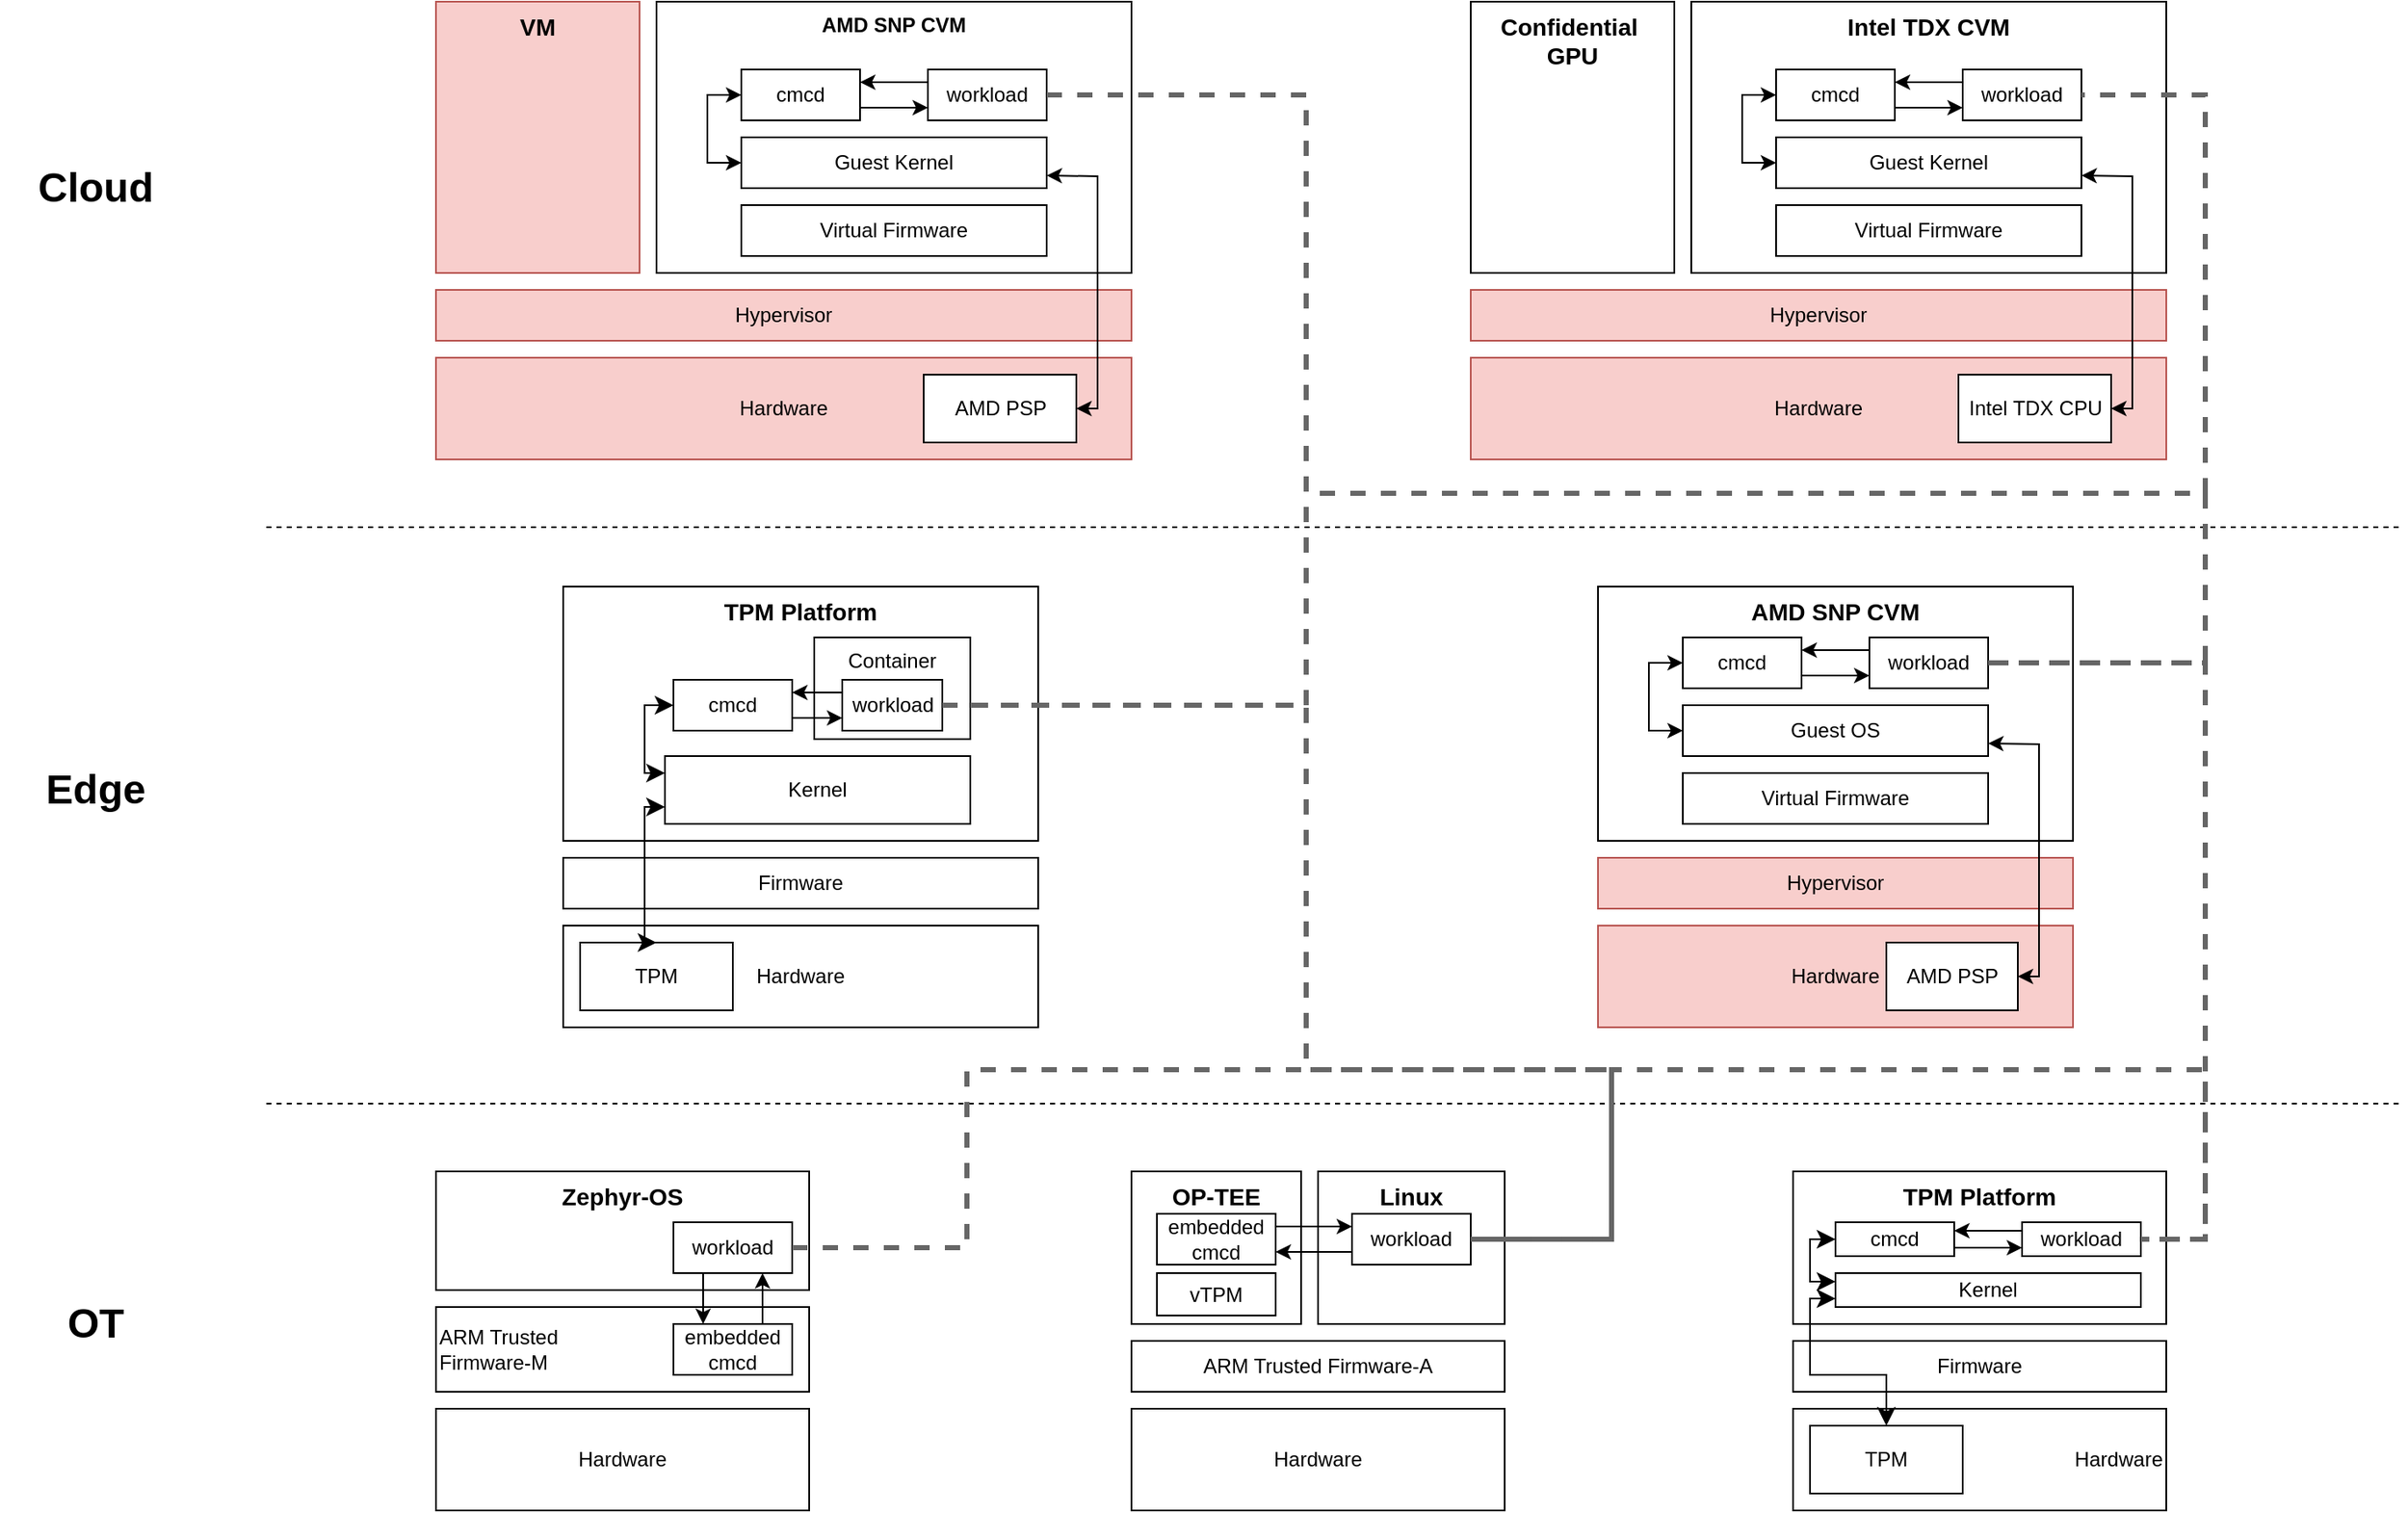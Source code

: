 <mxfile scale="2" border="0" version="24.7.17">
  <diagram name="Page-1" id="OxwELPkRuPZfao9SOM4j">
    <mxGraphModel dx="3651" dy="2178" grid="1" gridSize="10" guides="1" tooltips="1" connect="1" arrows="1" fold="1" page="1" pageScale="1" pageWidth="1654" pageHeight="1169" math="0" shadow="0">
      <root>
        <mxCell id="0" />
        <mxCell id="1" parent="0" />
        <mxCell id="dHFBTO0-IWhfo0u__WxC-31" value="&lt;div style=&quot;font-size: 14px;&quot;&gt;&lt;b style=&quot;background-color: initial;&quot;&gt;TPM Platform&lt;/b&gt;&lt;br&gt;&lt;/div&gt;" style="rounded=0;whiteSpace=wrap;html=1;verticalAlign=top;" parent="1" vertex="1">
          <mxGeometry x="372" y="465" width="280" height="150" as="geometry" />
        </mxCell>
        <mxCell id="dHFBTO0-IWhfo0u__WxC-124" value="Container" style="rounded=0;whiteSpace=wrap;html=1;verticalAlign=top;" parent="1" vertex="1">
          <mxGeometry x="520" y="495" width="91.99" height="60" as="geometry" />
        </mxCell>
        <mxCell id="2" value="&lt;div style=&quot;font-size: 14px;&quot;&gt;&lt;b&gt;Intel TDX CVM&lt;/b&gt;&lt;/div&gt;" style="rounded=0;whiteSpace=wrap;html=1;verticalAlign=top;" parent="1" vertex="1">
          <mxGeometry x="1037" y="120" width="280" height="160" as="geometry" />
        </mxCell>
        <mxCell id="3" value="Hardware" style="rounded=0;whiteSpace=wrap;html=1;fillColor=#f8cecc;strokeColor=#b85450;" parent="1" vertex="1">
          <mxGeometry x="907" y="330" width="410" height="60" as="geometry" />
        </mxCell>
        <mxCell id="4" value="Intel TDX CPU" style="rounded=0;whiteSpace=wrap;html=1;" parent="1" vertex="1">
          <mxGeometry x="1194.5" y="340" width="90" height="40" as="geometry" />
        </mxCell>
        <mxCell id="5" value="Hypervisor" style="rounded=0;whiteSpace=wrap;html=1;fillColor=#f8cecc;strokeColor=#b85450;" parent="1" vertex="1">
          <mxGeometry x="907" y="290" width="410" height="30" as="geometry" />
        </mxCell>
        <mxCell id="6" value="&lt;div style=&quot;font-size: 14px;&quot;&gt;&lt;b&gt;Confidential&amp;nbsp;&lt;/b&gt;&lt;/div&gt;&lt;div style=&quot;font-size: 14px;&quot;&gt;&lt;b&gt;GPU&lt;/b&gt;&lt;/div&gt;" style="rounded=0;whiteSpace=wrap;html=1;verticalAlign=top;" parent="1" vertex="1">
          <mxGeometry x="907" y="120" width="120" height="160" as="geometry" />
        </mxCell>
        <mxCell id="7" value="Virtual Firmware" style="rounded=0;whiteSpace=wrap;html=1;" parent="1" vertex="1">
          <mxGeometry x="1087" y="240" width="180" height="30" as="geometry" />
        </mxCell>
        <mxCell id="9" value="cmcd" style="rounded=0;whiteSpace=wrap;html=1;" parent="1" vertex="1">
          <mxGeometry x="1087" y="160" width="70" height="30" as="geometry" />
        </mxCell>
        <mxCell id="10" value="workload" style="rounded=0;whiteSpace=wrap;html=1;" parent="1" vertex="1">
          <mxGeometry x="1197" y="160" width="70" height="30" as="geometry" />
        </mxCell>
        <mxCell id="12" value="Guest Kernel" style="rounded=0;whiteSpace=wrap;html=1;" parent="1" vertex="1">
          <mxGeometry x="1087" y="200" width="180" height="30" as="geometry" />
        </mxCell>
        <mxCell id="13" value="" style="endArrow=classic;html=1;rounded=0;exitX=1;exitY=0.75;exitDx=0;exitDy=0;entryX=1;entryY=0.5;entryDx=0;entryDy=0;fillColor=#d5e8d4;strokeColor=#000000;startArrow=classic;startFill=1;" parent="1" source="12" target="4" edge="1">
          <mxGeometry width="50" height="50" relative="1" as="geometry">
            <mxPoint x="1907" y="100" as="sourcePoint" />
            <mxPoint x="1957" y="50" as="targetPoint" />
            <Array as="points">
              <mxPoint x="1297" y="223" />
              <mxPoint x="1297" y="360" />
            </Array>
          </mxGeometry>
        </mxCell>
        <mxCell id="15" value="" style="endArrow=classic;html=1;rounded=0;exitX=0;exitY=0.5;exitDx=0;exitDy=0;entryX=0;entryY=0.5;entryDx=0;entryDy=0;fillColor=#d5e8d4;strokeColor=#000000;startArrow=classic;startFill=1;" parent="1" source="9" target="12" edge="1">
          <mxGeometry width="50" height="50" relative="1" as="geometry">
            <mxPoint x="1557" y="190" as="sourcePoint" />
            <mxPoint x="1575" y="335" as="targetPoint" />
            <Array as="points">
              <mxPoint x="1067" y="175" />
              <mxPoint x="1067" y="215" />
            </Array>
          </mxGeometry>
        </mxCell>
        <mxCell id="dHFBTO0-IWhfo0u__WxC-16" value="" style="endArrow=classic;html=1;rounded=0;exitX=1;exitY=0.75;exitDx=0;exitDy=0;entryX=0;entryY=0.75;entryDx=0;entryDy=0;fillColor=#d5e8d4;strokeColor=#000000;" parent="1" source="9" target="10" edge="1">
          <mxGeometry width="50" height="50" relative="1" as="geometry">
            <mxPoint x="1257" y="320" as="sourcePoint" />
            <mxPoint x="1307" y="270" as="targetPoint" />
          </mxGeometry>
        </mxCell>
        <mxCell id="dHFBTO0-IWhfo0u__WxC-17" value="" style="endArrow=classic;html=1;rounded=0;entryX=1;entryY=0.25;entryDx=0;entryDy=0;exitX=0;exitY=0.25;exitDx=0;exitDy=0;fillColor=#d5e8d4;strokeColor=#000000;" parent="1" source="10" target="9" edge="1">
          <mxGeometry width="50" height="50" relative="1" as="geometry">
            <mxPoint x="1257" y="320" as="sourcePoint" />
            <mxPoint x="1307" y="270" as="targetPoint" />
          </mxGeometry>
        </mxCell>
        <mxCell id="dHFBTO0-IWhfo0u__WxC-19" value="Hardware" style="rounded=0;whiteSpace=wrap;html=1;" parent="1" vertex="1">
          <mxGeometry x="372" y="665" width="280" height="60" as="geometry" />
        </mxCell>
        <mxCell id="dHFBTO0-IWhfo0u__WxC-20" value="TPM" style="rounded=0;whiteSpace=wrap;html=1;" parent="1" vertex="1">
          <mxGeometry x="382" y="675" width="90" height="40" as="geometry" />
        </mxCell>
        <mxCell id="dHFBTO0-IWhfo0u__WxC-21" value="Firmware" style="rounded=0;whiteSpace=wrap;html=1;" parent="1" vertex="1">
          <mxGeometry x="372" y="625" width="280" height="30" as="geometry" />
        </mxCell>
        <mxCell id="dHFBTO0-IWhfo0u__WxC-24" value="cmcd" style="rounded=0;whiteSpace=wrap;html=1;" parent="1" vertex="1">
          <mxGeometry x="437" y="520" width="70" height="30" as="geometry" />
        </mxCell>
        <mxCell id="dHFBTO0-IWhfo0u__WxC-25" value="workload" style="rounded=0;whiteSpace=wrap;html=1;" parent="1" vertex="1">
          <mxGeometry x="536.5" y="520" width="58.99" height="30" as="geometry" />
        </mxCell>
        <mxCell id="dHFBTO0-IWhfo0u__WxC-26" value="Kernel" style="rounded=0;whiteSpace=wrap;html=1;" parent="1" vertex="1">
          <mxGeometry x="431.99" y="565" width="180" height="40" as="geometry" />
        </mxCell>
        <mxCell id="dHFBTO0-IWhfo0u__WxC-29" value="" style="endArrow=classic;html=1;rounded=0;exitX=1;exitY=0.75;exitDx=0;exitDy=0;entryX=0;entryY=0.75;entryDx=0;entryDy=0;fillColor=#d5e8d4;strokeColor=#000000;" parent="1" source="dHFBTO0-IWhfo0u__WxC-24" target="dHFBTO0-IWhfo0u__WxC-25" edge="1">
          <mxGeometry width="50" height="50" relative="1" as="geometry">
            <mxPoint x="601.99" y="685" as="sourcePoint" />
            <mxPoint x="651.99" y="635" as="targetPoint" />
          </mxGeometry>
        </mxCell>
        <mxCell id="dHFBTO0-IWhfo0u__WxC-30" value="" style="endArrow=classic;html=1;rounded=0;entryX=1;entryY=0.25;entryDx=0;entryDy=0;exitX=0;exitY=0.25;exitDx=0;exitDy=0;fillColor=#d5e8d4;strokeColor=#000000;" parent="1" source="dHFBTO0-IWhfo0u__WxC-25" target="dHFBTO0-IWhfo0u__WxC-24" edge="1">
          <mxGeometry width="50" height="50" relative="1" as="geometry">
            <mxPoint x="601.99" y="685" as="sourcePoint" />
            <mxPoint x="651.99" y="635" as="targetPoint" />
          </mxGeometry>
        </mxCell>
        <mxCell id="dHFBTO0-IWhfo0u__WxC-32" value="" style="edgeStyle=segmentEdgeStyle;endArrow=classic;html=1;curved=0;rounded=0;endSize=8;startSize=8;exitX=0.5;exitY=0;exitDx=0;exitDy=0;entryX=0;entryY=0.75;entryDx=0;entryDy=0;startArrow=classic;startFill=1;" parent="1" source="dHFBTO0-IWhfo0u__WxC-20" target="dHFBTO0-IWhfo0u__WxC-26" edge="1">
          <mxGeometry width="50" height="50" relative="1" as="geometry">
            <mxPoint x="362" y="615" as="sourcePoint" />
            <mxPoint x="412" y="565" as="targetPoint" />
            <Array as="points">
              <mxPoint x="420" y="675" />
              <mxPoint x="420" y="595" />
            </Array>
          </mxGeometry>
        </mxCell>
        <mxCell id="dHFBTO0-IWhfo0u__WxC-33" value="" style="edgeStyle=segmentEdgeStyle;endArrow=classic;html=1;curved=0;rounded=0;endSize=8;startSize=8;exitX=0;exitY=0.25;exitDx=0;exitDy=0;entryX=0;entryY=0.5;entryDx=0;entryDy=0;startArrow=classic;startFill=1;" parent="1" source="dHFBTO0-IWhfo0u__WxC-26" target="dHFBTO0-IWhfo0u__WxC-24" edge="1">
          <mxGeometry width="50" height="50" relative="1" as="geometry">
            <mxPoint x="446.99" y="715" as="sourcePoint" />
            <mxPoint x="441.99" y="605" as="targetPoint" />
            <Array as="points">
              <mxPoint x="420" y="575" />
              <mxPoint x="420" y="535" />
            </Array>
          </mxGeometry>
        </mxCell>
        <mxCell id="dHFBTO0-IWhfo0u__WxC-35" value="&lt;b&gt;AMD SNP CVM&lt;/b&gt;" style="rounded=0;whiteSpace=wrap;html=1;verticalAlign=top;" parent="1" vertex="1">
          <mxGeometry x="427" y="120" width="280" height="160" as="geometry" />
        </mxCell>
        <mxCell id="dHFBTO0-IWhfo0u__WxC-36" value="Hardware" style="rounded=0;whiteSpace=wrap;html=1;fillColor=#f8cecc;strokeColor=#b85450;" parent="1" vertex="1">
          <mxGeometry x="297" y="330" width="410" height="60" as="geometry" />
        </mxCell>
        <mxCell id="dHFBTO0-IWhfo0u__WxC-37" value="AMD PSP" style="rounded=0;whiteSpace=wrap;html=1;" parent="1" vertex="1">
          <mxGeometry x="584.5" y="340" width="90" height="40" as="geometry" />
        </mxCell>
        <mxCell id="dHFBTO0-IWhfo0u__WxC-38" value="Hypervisor" style="rounded=0;whiteSpace=wrap;html=1;fillColor=#f8cecc;strokeColor=#b85450;" parent="1" vertex="1">
          <mxGeometry x="297" y="290" width="410" height="30" as="geometry" />
        </mxCell>
        <mxCell id="dHFBTO0-IWhfo0u__WxC-39" value="&lt;div style=&quot;font-size: 14px;&quot;&gt;&lt;b&gt;VM&lt;/b&gt;&lt;/div&gt;" style="rounded=0;whiteSpace=wrap;html=1;fillColor=#f8cecc;strokeColor=#b85450;verticalAlign=top;" parent="1" vertex="1">
          <mxGeometry x="297" y="120" width="120" height="160" as="geometry" />
        </mxCell>
        <mxCell id="dHFBTO0-IWhfo0u__WxC-40" value="Virtual Firmware" style="rounded=0;whiteSpace=wrap;html=1;" parent="1" vertex="1">
          <mxGeometry x="477" y="240" width="180" height="30" as="geometry" />
        </mxCell>
        <mxCell id="dHFBTO0-IWhfo0u__WxC-41" value="cmcd" style="rounded=0;whiteSpace=wrap;html=1;" parent="1" vertex="1">
          <mxGeometry x="477" y="160" width="70" height="30" as="geometry" />
        </mxCell>
        <mxCell id="dHFBTO0-IWhfo0u__WxC-42" value="workload" style="rounded=0;whiteSpace=wrap;html=1;" parent="1" vertex="1">
          <mxGeometry x="587" y="160" width="70" height="30" as="geometry" />
        </mxCell>
        <mxCell id="dHFBTO0-IWhfo0u__WxC-43" value="Guest Kernel" style="rounded=0;whiteSpace=wrap;html=1;" parent="1" vertex="1">
          <mxGeometry x="477" y="200" width="180" height="30" as="geometry" />
        </mxCell>
        <mxCell id="dHFBTO0-IWhfo0u__WxC-44" value="" style="endArrow=classic;html=1;rounded=0;exitX=1;exitY=0.75;exitDx=0;exitDy=0;entryX=1;entryY=0.5;entryDx=0;entryDy=0;fillColor=#d5e8d4;strokeColor=#000000;startArrow=classic;startFill=1;" parent="1" source="dHFBTO0-IWhfo0u__WxC-43" target="dHFBTO0-IWhfo0u__WxC-37" edge="1">
          <mxGeometry width="50" height="50" relative="1" as="geometry">
            <mxPoint x="1297" y="100" as="sourcePoint" />
            <mxPoint x="1347" y="50" as="targetPoint" />
            <Array as="points">
              <mxPoint x="687" y="223" />
              <mxPoint x="687" y="360" />
            </Array>
          </mxGeometry>
        </mxCell>
        <mxCell id="dHFBTO0-IWhfo0u__WxC-45" value="" style="endArrow=classic;html=1;rounded=0;exitX=0;exitY=0.5;exitDx=0;exitDy=0;entryX=0;entryY=0.5;entryDx=0;entryDy=0;fillColor=#d5e8d4;strokeColor=#000000;startArrow=classic;startFill=1;" parent="1" source="dHFBTO0-IWhfo0u__WxC-41" target="dHFBTO0-IWhfo0u__WxC-43" edge="1">
          <mxGeometry width="50" height="50" relative="1" as="geometry">
            <mxPoint x="947" y="190" as="sourcePoint" />
            <mxPoint x="965" y="335" as="targetPoint" />
            <Array as="points">
              <mxPoint x="457" y="175" />
              <mxPoint x="457" y="215" />
            </Array>
          </mxGeometry>
        </mxCell>
        <mxCell id="dHFBTO0-IWhfo0u__WxC-46" value="" style="endArrow=classic;html=1;rounded=0;exitX=1;exitY=0.75;exitDx=0;exitDy=0;entryX=0;entryY=0.75;entryDx=0;entryDy=0;fillColor=#d5e8d4;strokeColor=#000000;" parent="1" source="dHFBTO0-IWhfo0u__WxC-41" target="dHFBTO0-IWhfo0u__WxC-42" edge="1">
          <mxGeometry width="50" height="50" relative="1" as="geometry">
            <mxPoint x="647" y="320" as="sourcePoint" />
            <mxPoint x="697" y="270" as="targetPoint" />
          </mxGeometry>
        </mxCell>
        <mxCell id="dHFBTO0-IWhfo0u__WxC-47" value="" style="endArrow=classic;html=1;rounded=0;entryX=1;entryY=0.25;entryDx=0;entryDy=0;exitX=0;exitY=0.25;exitDx=0;exitDy=0;fillColor=#d5e8d4;strokeColor=#000000;" parent="1" source="dHFBTO0-IWhfo0u__WxC-42" target="dHFBTO0-IWhfo0u__WxC-41" edge="1">
          <mxGeometry width="50" height="50" relative="1" as="geometry">
            <mxPoint x="647" y="320" as="sourcePoint" />
            <mxPoint x="697" y="270" as="targetPoint" />
          </mxGeometry>
        </mxCell>
        <mxCell id="dHFBTO0-IWhfo0u__WxC-48" value="&lt;div style=&quot;font-size: 14px;&quot;&gt;&lt;b&gt;AMD SNP CVM&lt;/b&gt;&lt;/div&gt;" style="rounded=0;whiteSpace=wrap;html=1;verticalAlign=top;" parent="1" vertex="1">
          <mxGeometry x="982" y="465" width="280" height="150" as="geometry" />
        </mxCell>
        <mxCell id="dHFBTO0-IWhfo0u__WxC-49" value="Hardware" style="rounded=0;whiteSpace=wrap;html=1;fillColor=#f8cecc;strokeColor=#b85450;" parent="1" vertex="1">
          <mxGeometry x="982" y="665" width="280" height="60" as="geometry" />
        </mxCell>
        <mxCell id="dHFBTO0-IWhfo0u__WxC-50" value="AMD PSP" style="rounded=0;whiteSpace=wrap;html=1;" parent="1" vertex="1">
          <mxGeometry x="1152" y="675" width="77.5" height="40" as="geometry" />
        </mxCell>
        <mxCell id="dHFBTO0-IWhfo0u__WxC-51" value="Hypervisor" style="rounded=0;whiteSpace=wrap;html=1;fillColor=#f8cecc;strokeColor=#b85450;" parent="1" vertex="1">
          <mxGeometry x="982" y="625" width="280" height="30" as="geometry" />
        </mxCell>
        <mxCell id="dHFBTO0-IWhfo0u__WxC-53" value="Virtual Firmware" style="rounded=0;whiteSpace=wrap;html=1;" parent="1" vertex="1">
          <mxGeometry x="1032" y="575" width="180" height="30" as="geometry" />
        </mxCell>
        <mxCell id="dHFBTO0-IWhfo0u__WxC-54" value="cmcd" style="rounded=0;whiteSpace=wrap;html=1;" parent="1" vertex="1">
          <mxGeometry x="1032" y="495" width="70" height="30" as="geometry" />
        </mxCell>
        <mxCell id="dHFBTO0-IWhfo0u__WxC-55" value="workload" style="rounded=0;whiteSpace=wrap;html=1;" parent="1" vertex="1">
          <mxGeometry x="1142" y="495" width="70" height="30" as="geometry" />
        </mxCell>
        <mxCell id="dHFBTO0-IWhfo0u__WxC-56" value="Guest OS" style="rounded=0;whiteSpace=wrap;html=1;" parent="1" vertex="1">
          <mxGeometry x="1032" y="535" width="180" height="30" as="geometry" />
        </mxCell>
        <mxCell id="dHFBTO0-IWhfo0u__WxC-57" value="" style="endArrow=classic;html=1;rounded=0;exitX=1;exitY=0.75;exitDx=0;exitDy=0;entryX=1;entryY=0.5;entryDx=0;entryDy=0;fillColor=#d5e8d4;strokeColor=#000000;startArrow=classic;startFill=1;" parent="1" source="dHFBTO0-IWhfo0u__WxC-56" target="dHFBTO0-IWhfo0u__WxC-50" edge="1">
          <mxGeometry width="50" height="50" relative="1" as="geometry">
            <mxPoint x="1852" y="435" as="sourcePoint" />
            <mxPoint x="1902" y="385" as="targetPoint" />
            <Array as="points">
              <mxPoint x="1242" y="558" />
              <mxPoint x="1242" y="695" />
            </Array>
          </mxGeometry>
        </mxCell>
        <mxCell id="dHFBTO0-IWhfo0u__WxC-58" value="" style="endArrow=classic;html=1;rounded=0;exitX=0;exitY=0.5;exitDx=0;exitDy=0;entryX=0;entryY=0.5;entryDx=0;entryDy=0;fillColor=#d5e8d4;strokeColor=#000000;startArrow=classic;startFill=1;" parent="1" source="dHFBTO0-IWhfo0u__WxC-54" target="dHFBTO0-IWhfo0u__WxC-56" edge="1">
          <mxGeometry width="50" height="50" relative="1" as="geometry">
            <mxPoint x="1502" y="525" as="sourcePoint" />
            <mxPoint x="1520" y="670" as="targetPoint" />
            <Array as="points">
              <mxPoint x="1012" y="510" />
              <mxPoint x="1012" y="550" />
            </Array>
          </mxGeometry>
        </mxCell>
        <mxCell id="dHFBTO0-IWhfo0u__WxC-59" value="" style="endArrow=classic;html=1;rounded=0;exitX=1;exitY=0.75;exitDx=0;exitDy=0;entryX=0;entryY=0.75;entryDx=0;entryDy=0;fillColor=#d5e8d4;strokeColor=#000000;" parent="1" source="dHFBTO0-IWhfo0u__WxC-54" target="dHFBTO0-IWhfo0u__WxC-55" edge="1">
          <mxGeometry width="50" height="50" relative="1" as="geometry">
            <mxPoint x="1202" y="655" as="sourcePoint" />
            <mxPoint x="1252" y="605" as="targetPoint" />
          </mxGeometry>
        </mxCell>
        <mxCell id="dHFBTO0-IWhfo0u__WxC-60" value="" style="endArrow=classic;html=1;rounded=0;entryX=1;entryY=0.25;entryDx=0;entryDy=0;exitX=0;exitY=0.25;exitDx=0;exitDy=0;fillColor=#d5e8d4;strokeColor=#000000;" parent="1" source="dHFBTO0-IWhfo0u__WxC-55" target="dHFBTO0-IWhfo0u__WxC-54" edge="1">
          <mxGeometry width="50" height="50" relative="1" as="geometry">
            <mxPoint x="1202" y="655" as="sourcePoint" />
            <mxPoint x="1252" y="605" as="targetPoint" />
          </mxGeometry>
        </mxCell>
        <mxCell id="dHFBTO0-IWhfo0u__WxC-72" value="" style="endArrow=none;dashed=1;html=1;rounded=0;" parent="1" edge="1">
          <mxGeometry width="50" height="50" relative="1" as="geometry">
            <mxPoint x="197" y="430" as="sourcePoint" />
            <mxPoint x="1457" y="430" as="targetPoint" />
          </mxGeometry>
        </mxCell>
        <mxCell id="dHFBTO0-IWhfo0u__WxC-73" value="" style="endArrow=none;dashed=1;html=1;rounded=0;" parent="1" edge="1">
          <mxGeometry width="50" height="50" relative="1" as="geometry">
            <mxPoint x="197" y="770" as="sourcePoint" />
            <mxPoint x="1457" y="770" as="targetPoint" />
          </mxGeometry>
        </mxCell>
        <mxCell id="dHFBTO0-IWhfo0u__WxC-74" value="&lt;div style=&quot;font-size: 14px;&quot;&gt;&lt;b style=&quot;background-color: initial;&quot;&gt;Linux&lt;/b&gt;&lt;br&gt;&lt;/div&gt;" style="rounded=0;whiteSpace=wrap;html=1;verticalAlign=top;" parent="1" vertex="1">
          <mxGeometry x="816.99" y="810" width="110" height="90" as="geometry" />
        </mxCell>
        <mxCell id="dHFBTO0-IWhfo0u__WxC-75" value="Hardware" style="rounded=0;whiteSpace=wrap;html=1;" parent="1" vertex="1">
          <mxGeometry x="706.99" y="950" width="220" height="60" as="geometry" />
        </mxCell>
        <mxCell id="dHFBTO0-IWhfo0u__WxC-77" value="ARM Trusted Firmware-A" style="rounded=0;whiteSpace=wrap;html=1;" parent="1" vertex="1">
          <mxGeometry x="706.99" y="910" width="220" height="30" as="geometry" />
        </mxCell>
        <mxCell id="dHFBTO0-IWhfo0u__WxC-79" value="workload" style="rounded=0;whiteSpace=wrap;html=1;" parent="1" vertex="1">
          <mxGeometry x="836.99" y="835" width="70" height="30" as="geometry" />
        </mxCell>
        <mxCell id="dHFBTO0-IWhfo0u__WxC-85" value="&lt;div style=&quot;font-size: 14px;&quot;&gt;&lt;b style=&quot;background-color: initial;&quot;&gt;OP-TEE&lt;/b&gt;&lt;br&gt;&lt;/div&gt;" style="rounded=0;whiteSpace=wrap;html=1;verticalAlign=top;" parent="1" vertex="1">
          <mxGeometry x="706.99" y="810" width="100" height="90" as="geometry" />
        </mxCell>
        <mxCell id="dHFBTO0-IWhfo0u__WxC-86" value="embedded cmcd" style="rounded=0;whiteSpace=wrap;html=1;" parent="1" vertex="1">
          <mxGeometry x="721.99" y="835" width="70" height="30" as="geometry" />
        </mxCell>
        <mxCell id="dHFBTO0-IWhfo0u__WxC-87" value="&lt;div style=&quot;font-size: 14px;&quot;&gt;&lt;b style=&quot;background-color: initial;&quot;&gt;TPM Platform&lt;/b&gt;&lt;br&gt;&lt;/div&gt;" style="rounded=0;whiteSpace=wrap;html=1;verticalAlign=top;" parent="1" vertex="1">
          <mxGeometry x="1097" y="810" width="220" height="90" as="geometry" />
        </mxCell>
        <mxCell id="dHFBTO0-IWhfo0u__WxC-88" value="Hardware" style="rounded=0;whiteSpace=wrap;html=1;align=right;" parent="1" vertex="1">
          <mxGeometry x="1097" y="950" width="220" height="60" as="geometry" />
        </mxCell>
        <mxCell id="dHFBTO0-IWhfo0u__WxC-89" value="TPM" style="rounded=0;whiteSpace=wrap;html=1;" parent="1" vertex="1">
          <mxGeometry x="1107" y="960" width="90" height="40" as="geometry" />
        </mxCell>
        <mxCell id="dHFBTO0-IWhfo0u__WxC-90" value="Firmware" style="rounded=0;whiteSpace=wrap;html=1;" parent="1" vertex="1">
          <mxGeometry x="1097" y="910" width="220" height="30" as="geometry" />
        </mxCell>
        <mxCell id="dHFBTO0-IWhfo0u__WxC-91" value="cmcd" style="rounded=0;whiteSpace=wrap;html=1;" parent="1" vertex="1">
          <mxGeometry x="1122" y="840" width="70" height="20" as="geometry" />
        </mxCell>
        <mxCell id="dHFBTO0-IWhfo0u__WxC-92" value="workload" style="rounded=0;whiteSpace=wrap;html=1;" parent="1" vertex="1">
          <mxGeometry x="1232" y="840" width="70" height="20" as="geometry" />
        </mxCell>
        <mxCell id="dHFBTO0-IWhfo0u__WxC-93" value="Kernel" style="rounded=0;whiteSpace=wrap;html=1;" parent="1" vertex="1">
          <mxGeometry x="1122" y="870" width="180" height="20" as="geometry" />
        </mxCell>
        <mxCell id="dHFBTO0-IWhfo0u__WxC-94" value="" style="endArrow=classic;html=1;rounded=0;exitX=1;exitY=0.75;exitDx=0;exitDy=0;entryX=0;entryY=0.75;entryDx=0;entryDy=0;fillColor=#d5e8d4;strokeColor=#000000;" parent="1" source="dHFBTO0-IWhfo0u__WxC-91" target="dHFBTO0-IWhfo0u__WxC-92" edge="1">
          <mxGeometry width="50" height="50" relative="1" as="geometry">
            <mxPoint x="1292" y="990" as="sourcePoint" />
            <mxPoint x="1342" y="940" as="targetPoint" />
          </mxGeometry>
        </mxCell>
        <mxCell id="dHFBTO0-IWhfo0u__WxC-95" value="" style="endArrow=classic;html=1;rounded=0;entryX=1;entryY=0.25;entryDx=0;entryDy=0;exitX=0;exitY=0.25;exitDx=0;exitDy=0;fillColor=#d5e8d4;strokeColor=#000000;" parent="1" source="dHFBTO0-IWhfo0u__WxC-92" target="dHFBTO0-IWhfo0u__WxC-91" edge="1">
          <mxGeometry width="50" height="50" relative="1" as="geometry">
            <mxPoint x="1292" y="990" as="sourcePoint" />
            <mxPoint x="1342" y="940" as="targetPoint" />
          </mxGeometry>
        </mxCell>
        <mxCell id="dHFBTO0-IWhfo0u__WxC-96" value="" style="edgeStyle=segmentEdgeStyle;endArrow=classic;html=1;curved=0;rounded=0;endSize=8;startSize=8;exitX=0.5;exitY=0;exitDx=0;exitDy=0;entryX=0;entryY=0.75;entryDx=0;entryDy=0;startArrow=classic;startFill=1;" parent="1" source="dHFBTO0-IWhfo0u__WxC-89" target="dHFBTO0-IWhfo0u__WxC-93" edge="1">
          <mxGeometry width="50" height="50" relative="1" as="geometry">
            <mxPoint x="1087" y="900" as="sourcePoint" />
            <mxPoint x="1137" y="850" as="targetPoint" />
            <Array as="points">
              <mxPoint x="1152" y="930" />
              <mxPoint x="1107" y="930" />
              <mxPoint x="1107" y="885" />
            </Array>
          </mxGeometry>
        </mxCell>
        <mxCell id="dHFBTO0-IWhfo0u__WxC-97" value="" style="edgeStyle=segmentEdgeStyle;endArrow=classic;html=1;curved=0;rounded=0;endSize=8;startSize=8;exitX=0;exitY=0.25;exitDx=0;exitDy=0;entryX=0;entryY=0.5;entryDx=0;entryDy=0;startArrow=classic;startFill=1;" parent="1" source="dHFBTO0-IWhfo0u__WxC-93" target="dHFBTO0-IWhfo0u__WxC-91" edge="1">
          <mxGeometry width="50" height="50" relative="1" as="geometry">
            <mxPoint x="1146.99" y="990" as="sourcePoint" />
            <mxPoint x="1141.99" y="880" as="targetPoint" />
            <Array as="points">
              <mxPoint x="1107" y="875" />
              <mxPoint x="1107" y="850" />
            </Array>
          </mxGeometry>
        </mxCell>
        <mxCell id="dHFBTO0-IWhfo0u__WxC-99" value="&lt;div style=&quot;font-size: 14px;&quot;&gt;&lt;b style=&quot;background-color: initial;&quot;&gt;Zephyr-OS&lt;/b&gt;&lt;br&gt;&lt;/div&gt;" style="rounded=0;whiteSpace=wrap;html=1;verticalAlign=top;" parent="1" vertex="1">
          <mxGeometry x="297" y="810" width="220" height="70" as="geometry" />
        </mxCell>
        <mxCell id="dHFBTO0-IWhfo0u__WxC-100" value="Hardware" style="rounded=0;whiteSpace=wrap;html=1;" parent="1" vertex="1">
          <mxGeometry x="297" y="950" width="220" height="60" as="geometry" />
        </mxCell>
        <mxCell id="dHFBTO0-IWhfo0u__WxC-101" value="ARM Trusted&amp;nbsp;&lt;div&gt;Firmware-M&lt;/div&gt;" style="rounded=0;whiteSpace=wrap;html=1;align=left;" parent="1" vertex="1">
          <mxGeometry x="297" y="890" width="220" height="50" as="geometry" />
        </mxCell>
        <mxCell id="dHFBTO0-IWhfo0u__WxC-102" value="workload" style="rounded=0;whiteSpace=wrap;html=1;" parent="1" vertex="1">
          <mxGeometry x="437" y="840" width="70" height="30" as="geometry" />
        </mxCell>
        <mxCell id="dHFBTO0-IWhfo0u__WxC-104" value="embedded cmcd" style="rounded=0;whiteSpace=wrap;html=1;" parent="1" vertex="1">
          <mxGeometry x="437" y="900" width="70" height="30" as="geometry" />
        </mxCell>
        <mxCell id="dHFBTO0-IWhfo0u__WxC-105" value="" style="edgeStyle=segmentEdgeStyle;endArrow=none;html=1;curved=0;rounded=0;endSize=8;startSize=8;startArrow=none;startFill=0;dashed=1;strokeWidth=3;fillColor=#f5f5f5;strokeColor=#666666;endFill=0;exitX=1;exitY=0.5;exitDx=0;exitDy=0;entryX=1;entryY=0.5;entryDx=0;entryDy=0;" parent="1" source="dHFBTO0-IWhfo0u__WxC-42" target="dHFBTO0-IWhfo0u__WxC-25" edge="1">
          <mxGeometry width="50" height="50" relative="1" as="geometry">
            <mxPoint x="766.99" y="190" as="sourcePoint" />
            <mxPoint x="830" y="400" as="targetPoint" />
            <Array as="points">
              <mxPoint x="810" y="175" />
              <mxPoint x="810" y="535" />
            </Array>
          </mxGeometry>
        </mxCell>
        <mxCell id="dHFBTO0-IWhfo0u__WxC-107" value="" style="edgeStyle=segmentEdgeStyle;endArrow=none;html=1;curved=0;rounded=0;endSize=8;startSize=8;startArrow=none;startFill=0;dashed=1;strokeWidth=3;fillColor=#f5f5f5;strokeColor=#666666;endFill=0;exitX=1;exitY=0.5;exitDx=0;exitDy=0;entryX=1;entryY=0.5;entryDx=0;entryDy=0;" parent="1" source="dHFBTO0-IWhfo0u__WxC-42" target="dHFBTO0-IWhfo0u__WxC-55" edge="1">
          <mxGeometry width="50" height="50" relative="1" as="geometry">
            <mxPoint x="667" y="185" as="sourcePoint" />
            <mxPoint x="1260" y="515" as="targetPoint" />
            <Array as="points">
              <mxPoint x="810" y="175" />
              <mxPoint x="810" y="410" />
              <mxPoint x="1340" y="410" />
              <mxPoint x="1340" y="510" />
            </Array>
          </mxGeometry>
        </mxCell>
        <mxCell id="dHFBTO0-IWhfo0u__WxC-108" value="" style="edgeStyle=segmentEdgeStyle;endArrow=none;html=1;curved=0;rounded=0;endSize=8;startSize=8;startArrow=none;startFill=0;dashed=1;strokeWidth=3;fillColor=#f5f5f5;strokeColor=#666666;endFill=0;exitX=1;exitY=0.5;exitDx=0;exitDy=0;entryX=1;entryY=0.5;entryDx=0;entryDy=0;" parent="1" source="dHFBTO0-IWhfo0u__WxC-42" target="10" edge="1">
          <mxGeometry width="50" height="50" relative="1" as="geometry">
            <mxPoint x="667" y="185" as="sourcePoint" />
            <mxPoint x="1277" y="525" as="targetPoint" />
            <Array as="points">
              <mxPoint x="810" y="175" />
              <mxPoint x="810" y="410" />
              <mxPoint x="1340" y="410" />
              <mxPoint x="1340" y="175" />
            </Array>
          </mxGeometry>
        </mxCell>
        <mxCell id="dHFBTO0-IWhfo0u__WxC-110" value="" style="edgeStyle=segmentEdgeStyle;endArrow=none;html=1;curved=0;rounded=0;endSize=8;startSize=8;startArrow=none;startFill=0;dashed=1;strokeWidth=3;fillColor=#f5f5f5;strokeColor=#666666;endFill=0;exitX=1;exitY=0.5;exitDx=0;exitDy=0;entryX=1;entryY=0.5;entryDx=0;entryDy=0;" parent="1" source="dHFBTO0-IWhfo0u__WxC-55" target="dHFBTO0-IWhfo0u__WxC-92" edge="1">
          <mxGeometry width="50" height="50" relative="1" as="geometry">
            <mxPoint x="1420" y="600" as="sourcePoint" />
            <mxPoint x="2030" y="940" as="targetPoint" />
            <Array as="points">
              <mxPoint x="1340" y="510" />
              <mxPoint x="1340" y="850" />
            </Array>
          </mxGeometry>
        </mxCell>
        <mxCell id="dHFBTO0-IWhfo0u__WxC-111" value="" style="edgeStyle=segmentEdgeStyle;endArrow=none;html=1;curved=0;rounded=0;endSize=8;startSize=8;startArrow=none;startFill=0;dashed=1;strokeWidth=3;fillColor=#f5f5f5;strokeColor=#666666;endFill=0;entryX=1;entryY=0.5;entryDx=0;entryDy=0;exitX=1;exitY=0.5;exitDx=0;exitDy=0;" parent="1" source="dHFBTO0-IWhfo0u__WxC-25" target="dHFBTO0-IWhfo0u__WxC-79" edge="1">
          <mxGeometry width="50" height="50" relative="1" as="geometry">
            <mxPoint x="907" y="515" as="sourcePoint" />
            <mxPoint x="1312" y="860" as="targetPoint" />
            <Array as="points">
              <mxPoint x="810" y="535" />
              <mxPoint x="810" y="750" />
              <mxPoint x="990" y="750" />
              <mxPoint x="990" y="850" />
            </Array>
          </mxGeometry>
        </mxCell>
        <mxCell id="dHFBTO0-IWhfo0u__WxC-113" value="" style="edgeStyle=segmentEdgeStyle;endArrow=none;html=1;curved=0;rounded=0;endSize=8;startSize=8;startArrow=none;startFill=0;dashed=1;strokeWidth=3;fillColor=#f5f5f5;strokeColor=#666666;endFill=0;entryX=1;entryY=0.5;entryDx=0;entryDy=0;exitX=1;exitY=0.5;exitDx=0;exitDy=0;" parent="1" source="dHFBTO0-IWhfo0u__WxC-102" target="dHFBTO0-IWhfo0u__WxC-79" edge="1">
          <mxGeometry width="50" height="50" relative="1" as="geometry">
            <mxPoint x="945.46" y="550" as="sourcePoint" />
            <mxPoint x="915.46" y="890" as="targetPoint" />
            <Array as="points">
              <mxPoint x="610" y="855" />
              <mxPoint x="610" y="750" />
              <mxPoint x="990" y="750" />
              <mxPoint x="990" y="850" />
            </Array>
          </mxGeometry>
        </mxCell>
        <mxCell id="dHFBTO0-IWhfo0u__WxC-114" value="" style="edgeStyle=segmentEdgeStyle;endArrow=none;html=1;curved=0;rounded=0;endSize=8;startSize=8;startArrow=none;startFill=0;dashed=1;strokeWidth=3;fillColor=#f5f5f5;strokeColor=#666666;endFill=0;entryX=1;entryY=0.5;entryDx=0;entryDy=0;exitX=1;exitY=0.5;exitDx=0;exitDy=0;" parent="1" source="dHFBTO0-IWhfo0u__WxC-79" target="dHFBTO0-IWhfo0u__WxC-92" edge="1">
          <mxGeometry width="50" height="50" relative="1" as="geometry">
            <mxPoint x="915.46" y="874.92" as="sourcePoint" />
            <mxPoint x="1315.46" y="894.92" as="targetPoint" />
            <Array as="points">
              <mxPoint x="990" y="850" />
              <mxPoint x="990" y="750" />
              <mxPoint x="1340" y="750" />
              <mxPoint x="1340" y="850" />
            </Array>
          </mxGeometry>
        </mxCell>
        <mxCell id="dHFBTO0-IWhfo0u__WxC-116" value="Cloud" style="text;html=1;align=center;verticalAlign=middle;whiteSpace=wrap;rounded=0;fontStyle=1;fontSize=24;" parent="1" vertex="1">
          <mxGeometry x="40" y="210" width="113.01" height="40" as="geometry" />
        </mxCell>
        <mxCell id="dHFBTO0-IWhfo0u__WxC-117" value="Edge" style="text;html=1;align=center;verticalAlign=middle;whiteSpace=wrap;rounded=0;fontStyle=1;fontSize=24;" parent="1" vertex="1">
          <mxGeometry x="40" y="565" width="113.01" height="40" as="geometry" />
        </mxCell>
        <mxCell id="dHFBTO0-IWhfo0u__WxC-118" value="OT" style="text;html=1;align=center;verticalAlign=middle;whiteSpace=wrap;rounded=0;fontStyle=1;fontSize=24;" parent="1" vertex="1">
          <mxGeometry x="40" y="880" width="113.01" height="40" as="geometry" />
        </mxCell>
        <mxCell id="7gU7ec5pM6VJIalKW_Lk-15" value="vTPM" style="rounded=0;whiteSpace=wrap;html=1;" vertex="1" parent="1">
          <mxGeometry x="721.99" y="870" width="70" height="25" as="geometry" />
        </mxCell>
        <mxCell id="7gU7ec5pM6VJIalKW_Lk-16" value="" style="endArrow=classic;html=1;rounded=0;exitX=0.25;exitY=1;exitDx=0;exitDy=0;entryX=0.25;entryY=0;entryDx=0;entryDy=0;" edge="1" parent="1" source="dHFBTO0-IWhfo0u__WxC-102" target="dHFBTO0-IWhfo0u__WxC-104">
          <mxGeometry width="50" height="50" relative="1" as="geometry">
            <mxPoint x="610" y="810" as="sourcePoint" />
            <mxPoint x="660" y="760" as="targetPoint" />
          </mxGeometry>
        </mxCell>
        <mxCell id="7gU7ec5pM6VJIalKW_Lk-17" value="" style="endArrow=classic;html=1;rounded=0;exitX=0.75;exitY=0;exitDx=0;exitDy=0;entryX=0.75;entryY=1;entryDx=0;entryDy=0;" edge="1" parent="1" source="dHFBTO0-IWhfo0u__WxC-104" target="dHFBTO0-IWhfo0u__WxC-102">
          <mxGeometry width="50" height="50" relative="1" as="geometry">
            <mxPoint x="610" y="810" as="sourcePoint" />
            <mxPoint x="660" y="760" as="targetPoint" />
          </mxGeometry>
        </mxCell>
        <mxCell id="7gU7ec5pM6VJIalKW_Lk-18" value="" style="endArrow=classic;html=1;rounded=0;entryX=0;entryY=0.25;entryDx=0;entryDy=0;exitX=1;exitY=0.25;exitDx=0;exitDy=0;" edge="1" parent="1" source="dHFBTO0-IWhfo0u__WxC-86" target="dHFBTO0-IWhfo0u__WxC-79">
          <mxGeometry width="50" height="50" relative="1" as="geometry">
            <mxPoint x="580" y="870" as="sourcePoint" />
            <mxPoint x="630" y="820" as="targetPoint" />
          </mxGeometry>
        </mxCell>
        <mxCell id="7gU7ec5pM6VJIalKW_Lk-19" value="" style="endArrow=classic;html=1;rounded=0;exitX=0;exitY=0.75;exitDx=0;exitDy=0;entryX=1;entryY=0.75;entryDx=0;entryDy=0;" edge="1" parent="1" source="dHFBTO0-IWhfo0u__WxC-79" target="dHFBTO0-IWhfo0u__WxC-86">
          <mxGeometry width="50" height="50" relative="1" as="geometry">
            <mxPoint x="580" y="870" as="sourcePoint" />
            <mxPoint x="630" y="820" as="targetPoint" />
          </mxGeometry>
        </mxCell>
      </root>
    </mxGraphModel>
  </diagram>
</mxfile>
